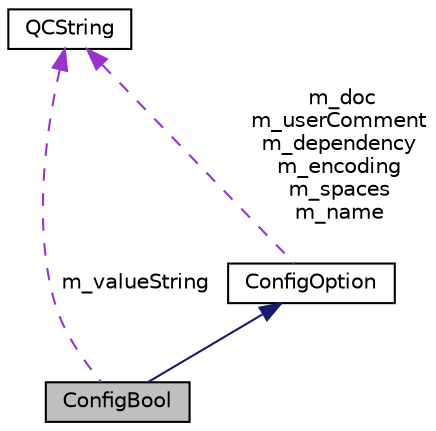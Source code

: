 digraph "ConfigBool"
{
 // INTERACTIVE_SVG=YES
 // LATEX_PDF_SIZE
  edge [fontname="Helvetica",fontsize="10",labelfontname="Helvetica",labelfontsize="10"];
  node [fontname="Helvetica",fontsize="10",shape=record];
  Node1 [label="ConfigBool",height=0.2,width=0.4,color="black", fillcolor="grey75", style="filled", fontcolor="black",tooltip="Class representing a Boolean type option."];
  Node2 -> Node1 [dir="back",color="midnightblue",fontsize="10",style="solid",fontname="Helvetica"];
  Node2 [label="ConfigOption",height=0.2,width=0.4,color="black", fillcolor="white", style="filled",URL="$d2/dd3/class_config_option.html",tooltip="Abstract base class for any configuration option."];
  Node3 -> Node2 [dir="back",color="darkorchid3",fontsize="10",style="dashed",label=" m_doc\nm_userComment\nm_dependency\nm_encoding\nm_spaces\nm_name" ,fontname="Helvetica"];
  Node3 [label="QCString",height=0.2,width=0.4,color="black", fillcolor="white", style="filled",URL="$d9/d45/class_q_c_string.html",tooltip="This is an alternative implementation of QCString."];
  Node3 -> Node1 [dir="back",color="darkorchid3",fontsize="10",style="dashed",label=" m_valueString" ,fontname="Helvetica"];
}
